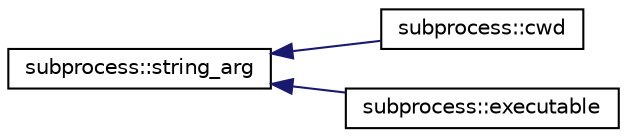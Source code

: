 digraph "Graphical Class Hierarchy"
{
  edge [fontname="Helvetica",fontsize="10",labelfontname="Helvetica",labelfontsize="10"];
  node [fontname="Helvetica",fontsize="10",shape=record];
  rankdir="LR";
  Node0 [label="subprocess::string_arg",height=0.2,width=0.4,color="black", fillcolor="white", style="filled",URL="$structsubprocess_1_1string__arg.html"];
  Node0 -> Node1 [dir="back",color="midnightblue",fontsize="10",style="solid",fontname="Helvetica"];
  Node1 [label="subprocess::cwd",height=0.2,width=0.4,color="black", fillcolor="white", style="filled",URL="$structsubprocess_1_1cwd.html"];
  Node0 -> Node2 [dir="back",color="midnightblue",fontsize="10",style="solid",fontname="Helvetica"];
  Node2 [label="subprocess::executable",height=0.2,width=0.4,color="black", fillcolor="white", style="filled",URL="$structsubprocess_1_1executable.html"];
}

